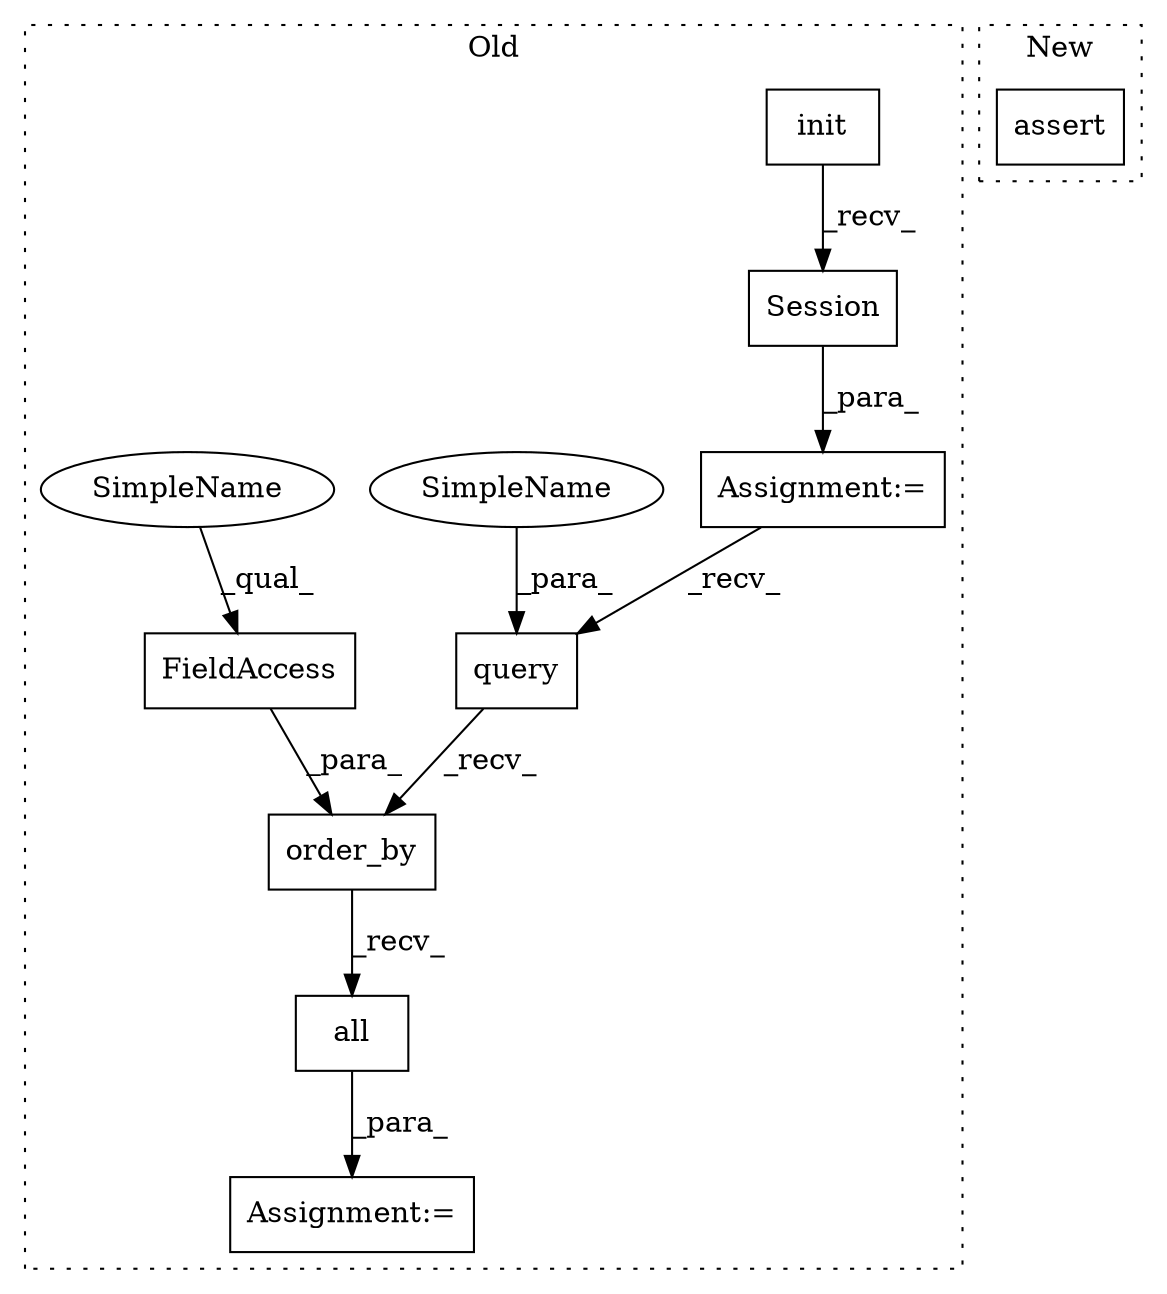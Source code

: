 digraph G {
subgraph cluster0 {
1 [label="init" a="32" s="14743,14759" l="5,1" shape="box"];
3 [label="Assignment:=" a="7" s="15138" l="1" shape="box"];
4 [label="Session" a="32" s="14761" l="9" shape="box"];
5 [label="all" a="32" s="15187" l="5" shape="box"];
6 [label="query" a="32" s="15147,15161" l="6,1" shape="box"];
7 [label="Assignment:=" a="7" s="14737" l="1" shape="box"];
8 [label="FieldAccess" a="22" s="15172" l="13" shape="box"];
9 [label="order_by" a="32" s="15163,15185" l="9,1" shape="box"];
10 [label="SimpleName" a="42" s="15153" l="8" shape="ellipse"];
11 [label="SimpleName" a="42" s="15172" l="8" shape="ellipse"];
label = "Old";
style="dotted";
}
subgraph cluster1 {
2 [label="assert" a="6" s="10788" l="7" shape="box"];
label = "New";
style="dotted";
}
1 -> 4 [label="_recv_"];
4 -> 7 [label="_para_"];
5 -> 3 [label="_para_"];
6 -> 9 [label="_recv_"];
7 -> 6 [label="_recv_"];
8 -> 9 [label="_para_"];
9 -> 5 [label="_recv_"];
10 -> 6 [label="_para_"];
11 -> 8 [label="_qual_"];
}